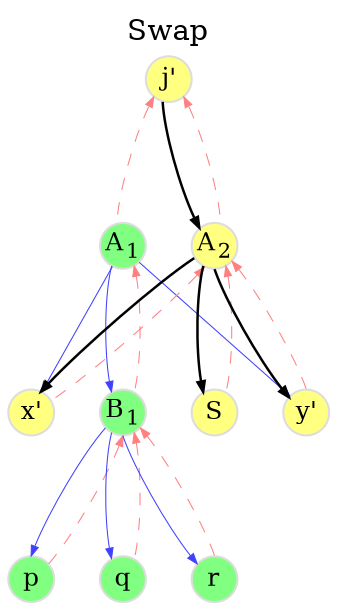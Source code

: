 digraph delete {
	graph [
		rankdir="TB"
		bgcolor="white"
		color="white"
		nodesep="0.3"
		ranksep="0.8"
		labelloc="t"
		label="Swap"
	];

	node [
		fontsize="12"
		style="filled"
		width="0.3"
		height="0.3"
		fixedsize="true"
		penwidth="1.0"
		color="#DDDDDD"
	];

	edge [
		penwidth="0.5"
		color="#000000"
		arrowsize="0.5"
	];


	node [	// original
		fillcolor="#80ff80"
	];

	E_a1 [ label=<A<SUB>1</SUB>> ];
	E_b1 [ label=<B<SUB>1</SUB>> ];
	E_p  [ label=<p>             ];
	E_q  [ label=<q>             ];
	E_r  [ label=<r>             ];

	node [	// changed
		fillcolor="#ffff80"
	];

	E_j  [ label=<j'>            ];
	E_x  [ label=<x'>            ];
	E_s  [ label=<S>             ];
	E_y  [ label=<y'>            ];
	E_a2 [ label=<A<SUB>2</SUB>> ];

	edge [	// main line
		penwidth=1.2;
	];

	E_j  -> E_a2;
	E_a2 -> E_x;
	E_a2 -> E_s;
	E_a2 -> E_y;

	edge [	// copy
		penwidth=0.5;
		color="#4040ff";
	];

	E_b1 -> E_p;
	E_b1 -> E_q;
	E_b1 -> E_r;
	E_a1 -> E_x;
	E_a1 -> E_b1;
	E_a1 -> E_y;

	edge [	// parent
		dir=back;
		penwidth=0.5;
		color="#ff8080";
		style=dashed;
	];

	E_j  -> E_a1;
	E_j  -> E_a2;
	E_a2 -> E_x;
	E_a1 -> E_b1;
	E_a2 -> E_y;
	E_b1 -> E_p;
	E_b1 -> E_q;
	E_b1 -> E_r;
	E_a2 -> E_s;

	edge [	// invisible
		style=invis;
	];

	E_j -> E_a1;
	E_x -> E_b1 -> E_s -> E_y;
	{ rank=same E_x E_b1 E_s E_y }
}
